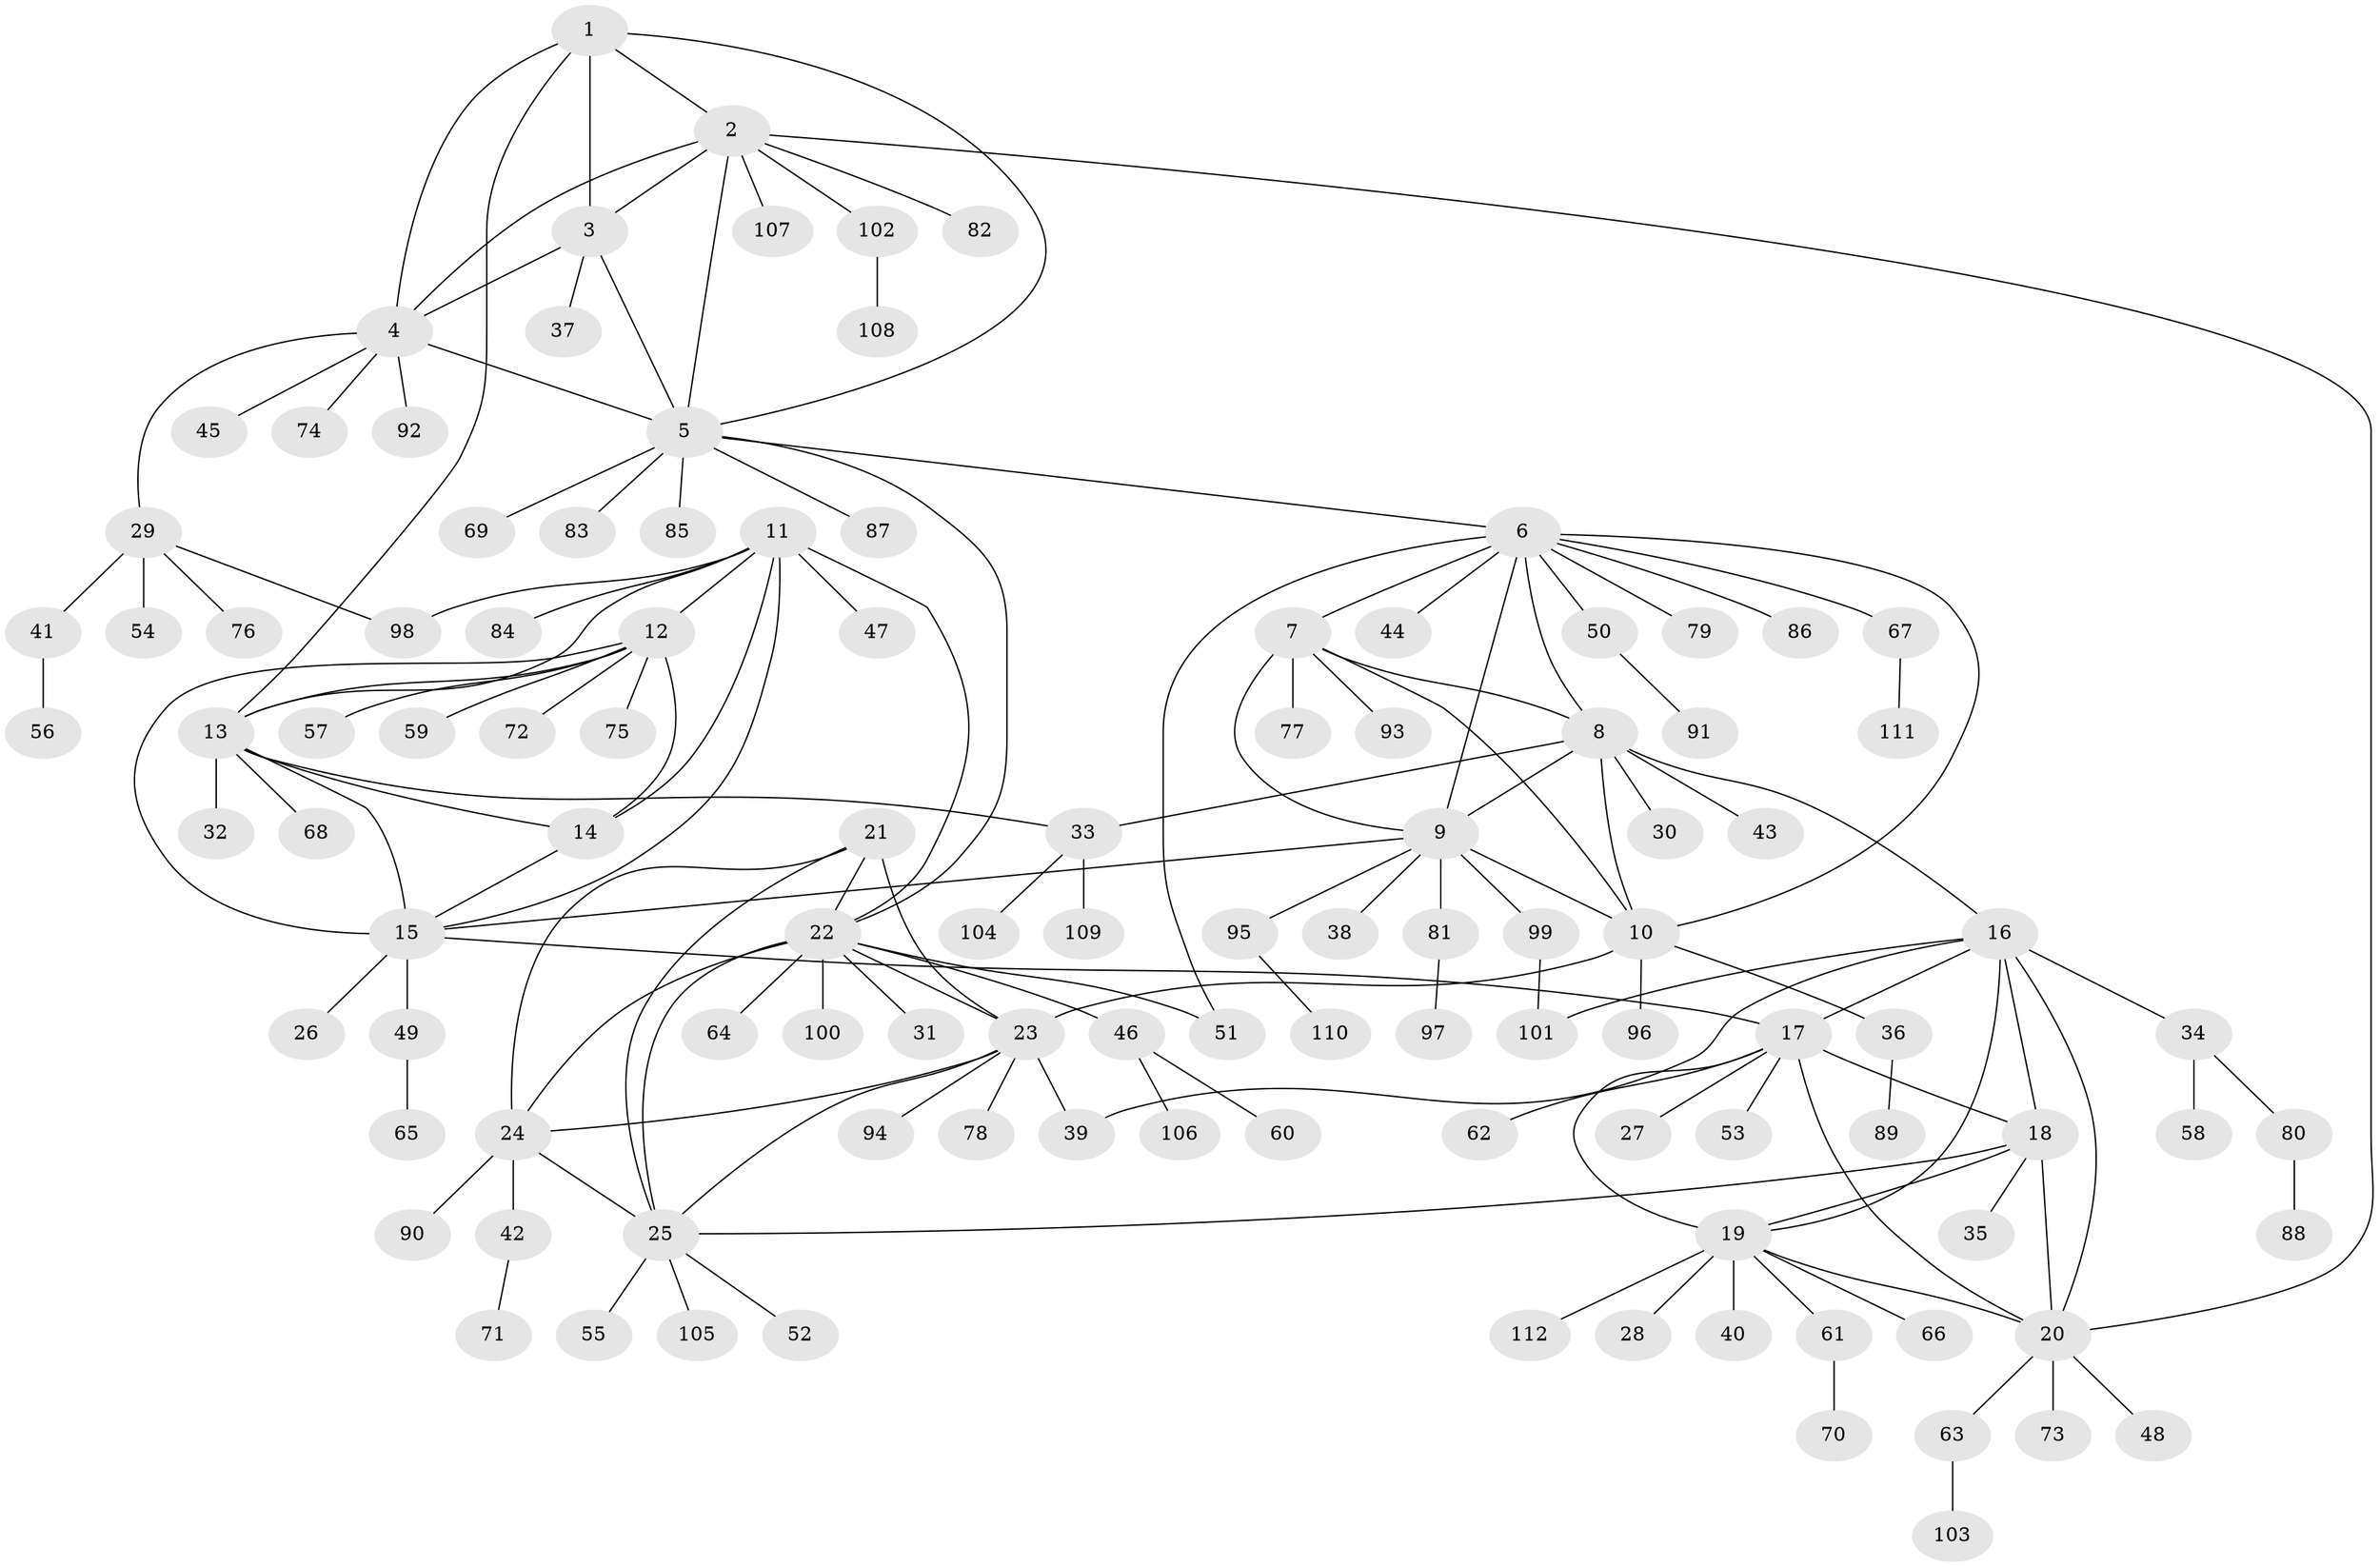 // Generated by graph-tools (version 1.1) at 2025/55/03/09/25 04:55:48]
// undirected, 112 vertices, 152 edges
graph export_dot {
graph [start="1"]
  node [color=gray90,style=filled];
  1;
  2;
  3;
  4;
  5;
  6;
  7;
  8;
  9;
  10;
  11;
  12;
  13;
  14;
  15;
  16;
  17;
  18;
  19;
  20;
  21;
  22;
  23;
  24;
  25;
  26;
  27;
  28;
  29;
  30;
  31;
  32;
  33;
  34;
  35;
  36;
  37;
  38;
  39;
  40;
  41;
  42;
  43;
  44;
  45;
  46;
  47;
  48;
  49;
  50;
  51;
  52;
  53;
  54;
  55;
  56;
  57;
  58;
  59;
  60;
  61;
  62;
  63;
  64;
  65;
  66;
  67;
  68;
  69;
  70;
  71;
  72;
  73;
  74;
  75;
  76;
  77;
  78;
  79;
  80;
  81;
  82;
  83;
  84;
  85;
  86;
  87;
  88;
  89;
  90;
  91;
  92;
  93;
  94;
  95;
  96;
  97;
  98;
  99;
  100;
  101;
  102;
  103;
  104;
  105;
  106;
  107;
  108;
  109;
  110;
  111;
  112;
  1 -- 2;
  1 -- 3;
  1 -- 4;
  1 -- 5;
  1 -- 13;
  2 -- 3;
  2 -- 4;
  2 -- 5;
  2 -- 20;
  2 -- 82;
  2 -- 102;
  2 -- 107;
  3 -- 4;
  3 -- 5;
  3 -- 37;
  4 -- 5;
  4 -- 29;
  4 -- 45;
  4 -- 74;
  4 -- 92;
  5 -- 6;
  5 -- 22;
  5 -- 69;
  5 -- 83;
  5 -- 85;
  5 -- 87;
  6 -- 7;
  6 -- 8;
  6 -- 9;
  6 -- 10;
  6 -- 44;
  6 -- 50;
  6 -- 51;
  6 -- 67;
  6 -- 79;
  6 -- 86;
  7 -- 8;
  7 -- 9;
  7 -- 10;
  7 -- 77;
  7 -- 93;
  8 -- 9;
  8 -- 10;
  8 -- 16;
  8 -- 30;
  8 -- 33;
  8 -- 43;
  9 -- 10;
  9 -- 15;
  9 -- 38;
  9 -- 81;
  9 -- 95;
  9 -- 99;
  10 -- 23;
  10 -- 36;
  10 -- 96;
  11 -- 12;
  11 -- 13;
  11 -- 14;
  11 -- 15;
  11 -- 22;
  11 -- 47;
  11 -- 84;
  11 -- 98;
  12 -- 13;
  12 -- 14;
  12 -- 15;
  12 -- 57;
  12 -- 59;
  12 -- 72;
  12 -- 75;
  13 -- 14;
  13 -- 15;
  13 -- 32;
  13 -- 33;
  13 -- 68;
  14 -- 15;
  15 -- 17;
  15 -- 26;
  15 -- 49;
  16 -- 17;
  16 -- 18;
  16 -- 19;
  16 -- 20;
  16 -- 34;
  16 -- 39;
  16 -- 101;
  17 -- 18;
  17 -- 19;
  17 -- 20;
  17 -- 27;
  17 -- 53;
  17 -- 62;
  18 -- 19;
  18 -- 20;
  18 -- 25;
  18 -- 35;
  19 -- 20;
  19 -- 28;
  19 -- 40;
  19 -- 61;
  19 -- 66;
  19 -- 112;
  20 -- 48;
  20 -- 63;
  20 -- 73;
  21 -- 22;
  21 -- 23;
  21 -- 24;
  21 -- 25;
  22 -- 23;
  22 -- 24;
  22 -- 25;
  22 -- 31;
  22 -- 46;
  22 -- 51;
  22 -- 64;
  22 -- 100;
  23 -- 24;
  23 -- 25;
  23 -- 39;
  23 -- 78;
  23 -- 94;
  24 -- 25;
  24 -- 42;
  24 -- 90;
  25 -- 52;
  25 -- 55;
  25 -- 105;
  29 -- 41;
  29 -- 54;
  29 -- 76;
  29 -- 98;
  33 -- 104;
  33 -- 109;
  34 -- 58;
  34 -- 80;
  36 -- 89;
  41 -- 56;
  42 -- 71;
  46 -- 60;
  46 -- 106;
  49 -- 65;
  50 -- 91;
  61 -- 70;
  63 -- 103;
  67 -- 111;
  80 -- 88;
  81 -- 97;
  95 -- 110;
  99 -- 101;
  102 -- 108;
}
